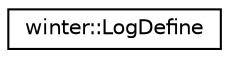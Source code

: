 digraph "类继承关系图"
{
 // LATEX_PDF_SIZE
  edge [fontname="Helvetica",fontsize="10",labelfontname="Helvetica",labelfontsize="10"];
  node [fontname="Helvetica",fontsize="10",shape=record];
  rankdir="LR";
  Node0 [label="winter::LogDefine",height=0.2,width=0.4,color="black", fillcolor="white", style="filled",URL="$structwinter_1_1LogDefine.html",tooltip=" "];
}
